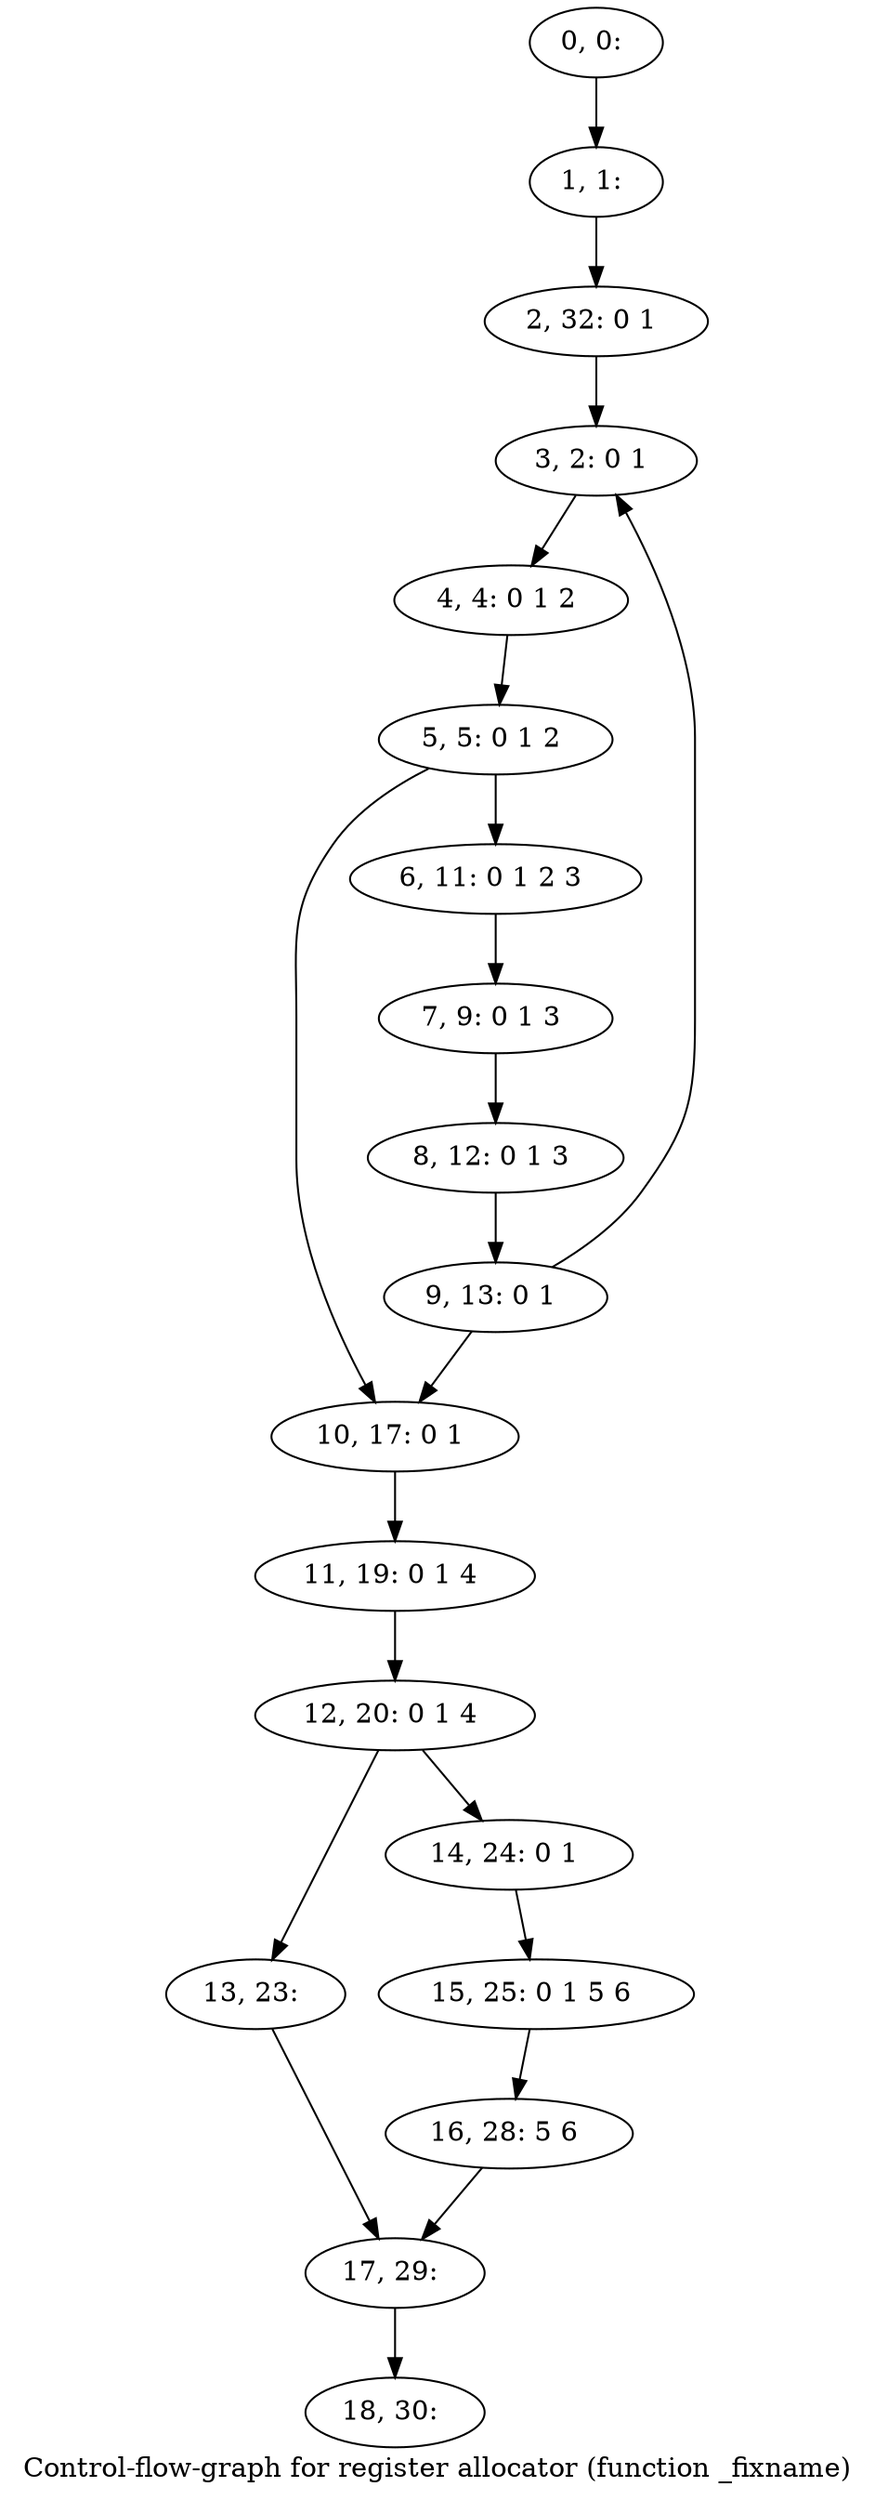 digraph G {
graph [label="Control-flow-graph for register allocator (function _fixname)"]
0[label="0, 0: "];
1[label="1, 1: "];
2[label="2, 32: 0 1 "];
3[label="3, 2: 0 1 "];
4[label="4, 4: 0 1 2 "];
5[label="5, 5: 0 1 2 "];
6[label="6, 11: 0 1 2 3 "];
7[label="7, 9: 0 1 3 "];
8[label="8, 12: 0 1 3 "];
9[label="9, 13: 0 1 "];
10[label="10, 17: 0 1 "];
11[label="11, 19: 0 1 4 "];
12[label="12, 20: 0 1 4 "];
13[label="13, 23: "];
14[label="14, 24: 0 1 "];
15[label="15, 25: 0 1 5 6 "];
16[label="16, 28: 5 6 "];
17[label="17, 29: "];
18[label="18, 30: "];
0->1 ;
1->2 ;
2->3 ;
3->4 ;
4->5 ;
5->6 ;
5->10 ;
6->7 ;
7->8 ;
8->9 ;
9->10 ;
9->3 ;
10->11 ;
11->12 ;
12->13 ;
12->14 ;
13->17 ;
14->15 ;
15->16 ;
16->17 ;
17->18 ;
}
